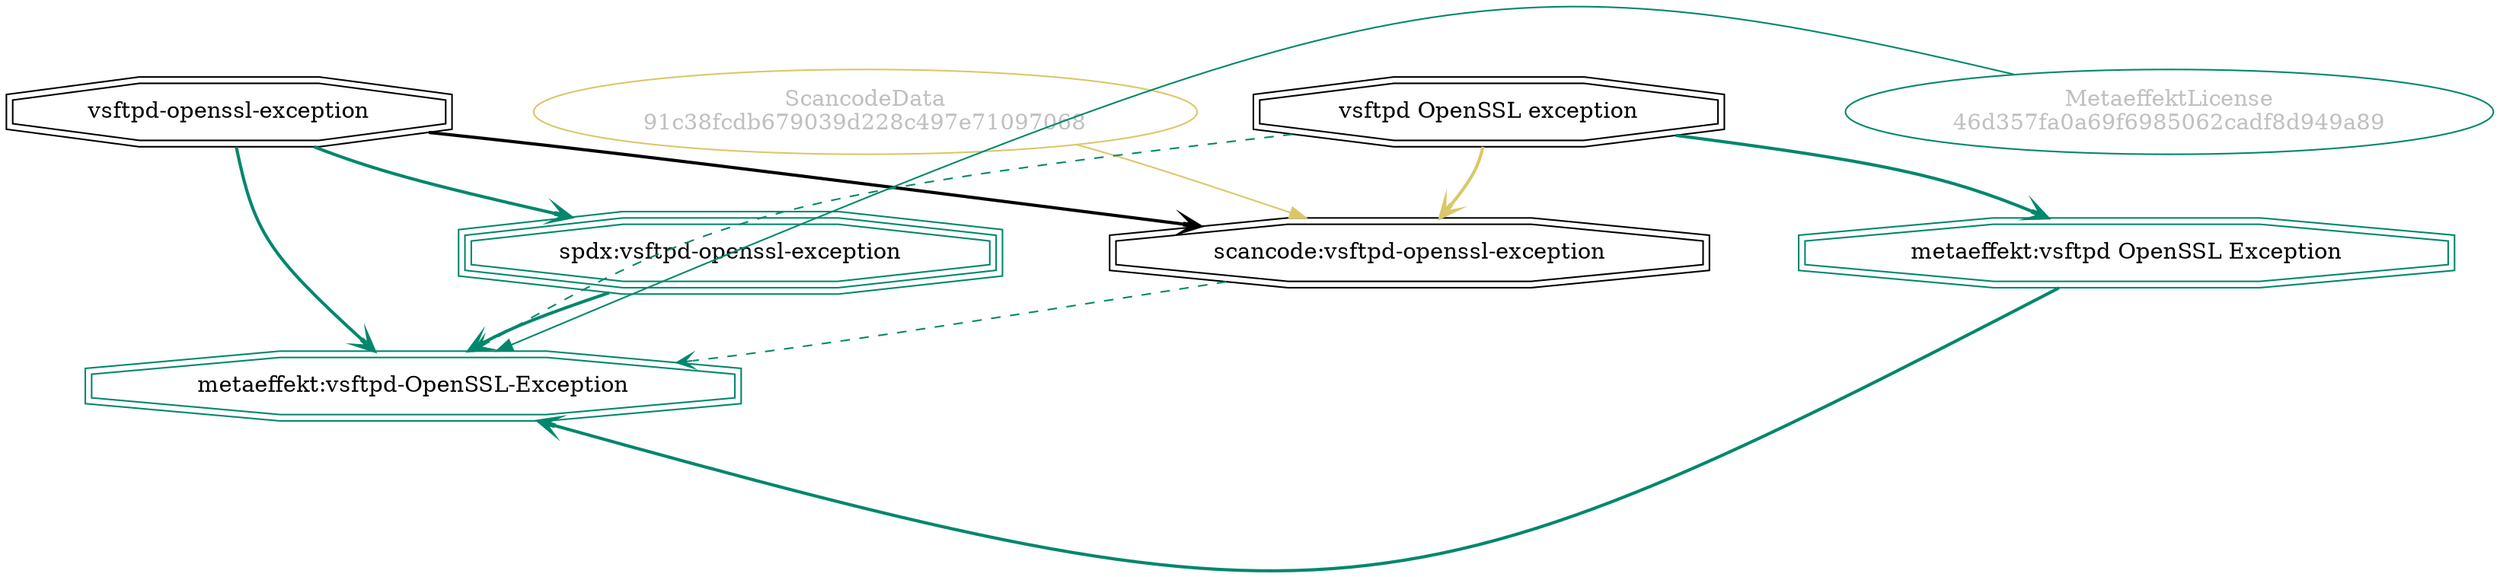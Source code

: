 strict digraph {
    node [shape=box];
    graph [splines=curved];
    25090 [label="ScancodeData\n91c38fcdb679039d228c497e71097068"
          ,fontcolor=gray
          ,color="#dac767"
          ,fillcolor="beige;1"
          ,shape=ellipse];
    25091 [label="scancode:vsftpd-openssl-exception"
          ,shape=doubleoctagon];
    25092 [label="vsftpd-openssl-exception"
          ,shape=doubleoctagon];
    25093 [label="vsftpd OpenSSL exception"
          ,shape=doubleoctagon];
    49327 [label="MetaeffektLicense\n46d357fa0a69f6985062cadf8d949a89"
          ,fontcolor=gray
          ,color="#00876c"
          ,fillcolor="beige;1"
          ,shape=ellipse];
    49328 [label="metaeffekt:vsftpd-OpenSSL-Exception"
          ,color="#00876c"
          ,shape=doubleoctagon];
    49329 [label="metaeffekt:vsftpd OpenSSL Exception"
          ,color="#00876c"
          ,shape=doubleoctagon];
    49330 [label="spdx:vsftpd-openssl-exception"
          ,color="#00876c"
          ,shape=tripleoctagon];
    25090 -> 25091 [weight=0.5
                   ,color="#dac767"];
    25091 -> 49328 [style=dashed
                   ,arrowhead=vee
                   ,weight=0.5
                   ,color="#00876c"];
    25092 -> 25091 [style=bold
                   ,arrowhead=vee
                   ,weight=0.7];
    25092 -> 49328 [style=bold
                   ,arrowhead=vee
                   ,weight=0.7
                   ,color="#00876c"];
    25092 -> 49328 [style=bold
                   ,arrowhead=vee
                   ,weight=0.7
                   ,color="#00876c"];
    25092 -> 49330 [style=bold
                   ,arrowhead=vee
                   ,weight=0.7
                   ,color="#00876c"];
    25093 -> 25091 [style=bold
                   ,arrowhead=vee
                   ,weight=0.7
                   ,color="#dac767"];
    25093 -> 49328 [style=dashed
                   ,arrowhead=vee
                   ,weight=0.5
                   ,color="#00876c"];
    25093 -> 49329 [style=bold
                   ,arrowhead=vee
                   ,weight=0.7
                   ,color="#00876c"];
    49327 -> 49328 [weight=0.5
                   ,color="#00876c"];
    49329 -> 49328 [style=bold
                   ,arrowhead=vee
                   ,weight=0.7
                   ,color="#00876c"];
    49330 -> 49328 [style=bold
                   ,arrowhead=vee
                   ,weight=0.7
                   ,color="#00876c"];
}
